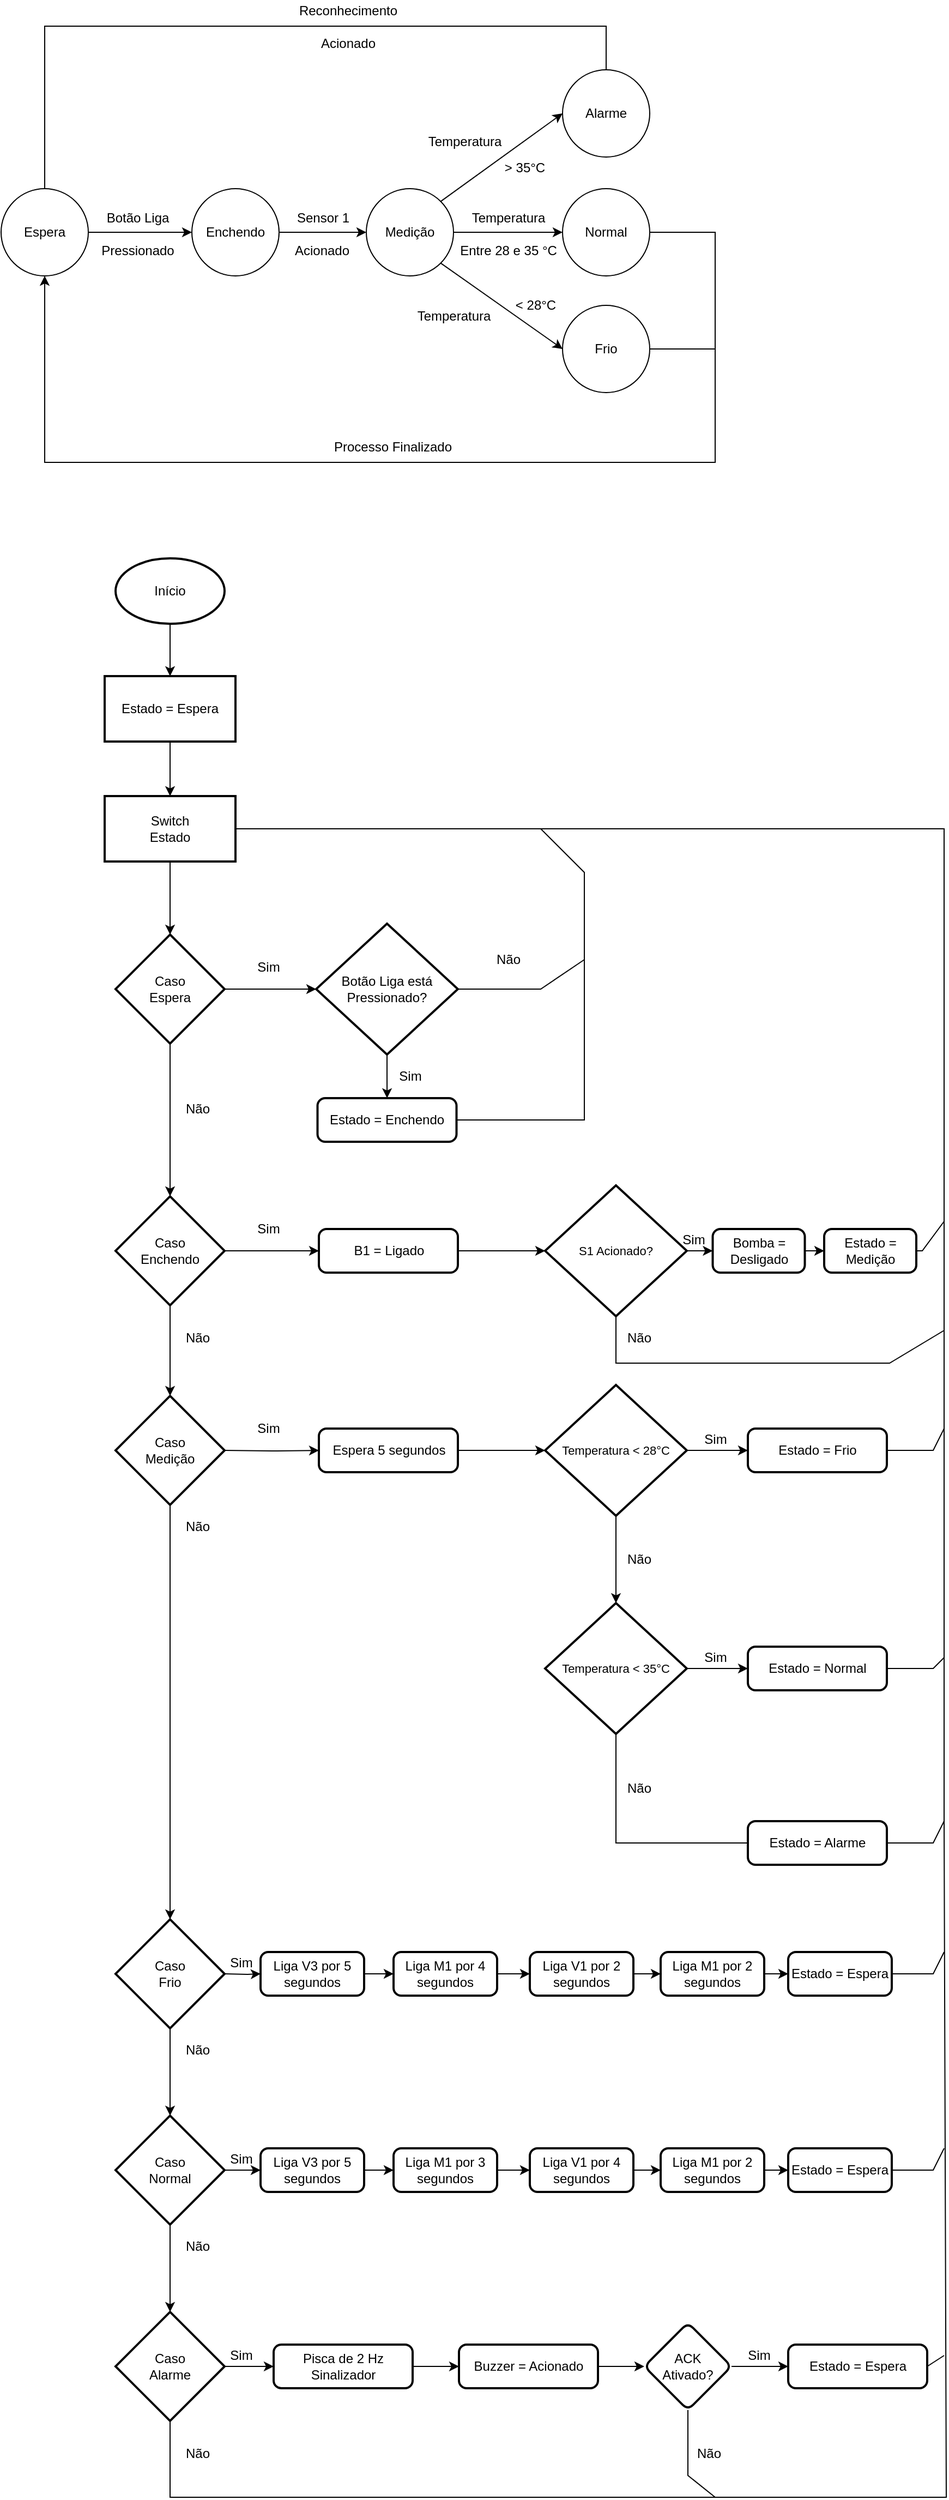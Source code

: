 <mxfile version="18.0.6" type="device"><diagram id="a3adVX1NMiK5i9-fumnj" name="Página-1"><mxGraphModel dx="868" dy="553" grid="1" gridSize="10" guides="1" tooltips="1" connect="1" arrows="1" fold="1" page="1" pageScale="1" pageWidth="827" pageHeight="1169" math="0" shadow="0"><root><mxCell id="0"/><mxCell id="1" parent="0"/><mxCell id="AysoHHVP8rVaqPCPHhLn-72" value="" style="edgeStyle=orthogonalEdgeStyle;rounded=0;orthogonalLoop=1;jettySize=auto;html=1;fontSize=12;startArrow=none;startFill=0;endArrow=classic;endFill=1;" parent="1" source="AysoHHVP8rVaqPCPHhLn-1" target="AysoHHVP8rVaqPCPHhLn-2" edge="1"><mxGeometry relative="1" as="geometry"/></mxCell><mxCell id="AysoHHVP8rVaqPCPHhLn-1" value="Espera" style="ellipse;whiteSpace=wrap;html=1;aspect=fixed;" parent="1" vertex="1"><mxGeometry x="105" y="173" width="80" height="80" as="geometry"/></mxCell><mxCell id="AysoHHVP8rVaqPCPHhLn-73" value="" style="edgeStyle=orthogonalEdgeStyle;rounded=0;orthogonalLoop=1;jettySize=auto;html=1;fontSize=12;startArrow=none;startFill=0;endArrow=classic;endFill=1;" parent="1" source="AysoHHVP8rVaqPCPHhLn-2" target="AysoHHVP8rVaqPCPHhLn-67" edge="1"><mxGeometry relative="1" as="geometry"/></mxCell><mxCell id="AysoHHVP8rVaqPCPHhLn-2" value="Enchendo" style="ellipse;whiteSpace=wrap;html=1;aspect=fixed;" parent="1" vertex="1"><mxGeometry x="280" y="173" width="80" height="80" as="geometry"/></mxCell><mxCell id="AysoHHVP8rVaqPCPHhLn-98" value="" style="edgeStyle=orthogonalEdgeStyle;rounded=0;orthogonalLoop=1;jettySize=auto;html=1;fontSize=12;startArrow=none;startFill=0;endArrow=classic;endFill=1;" parent="1" source="AysoHHVP8rVaqPCPHhLn-11" target="AysoHHVP8rVaqPCPHhLn-97" edge="1"><mxGeometry relative="1" as="geometry"/></mxCell><mxCell id="AysoHHVP8rVaqPCPHhLn-11" value="Início" style="strokeWidth=2;html=1;shape=mxgraph.flowchart.start_1;whiteSpace=wrap;" parent="1" vertex="1"><mxGeometry x="210" y="512" width="100" height="60" as="geometry"/></mxCell><mxCell id="AysoHHVP8rVaqPCPHhLn-26" value="" style="edgeStyle=orthogonalEdgeStyle;rounded=0;orthogonalLoop=1;jettySize=auto;html=1;startArrow=none;startFill=0;endArrow=classic;endFill=1;" parent="1" source="AysoHHVP8rVaqPCPHhLn-23" target="AysoHHVP8rVaqPCPHhLn-25" edge="1"><mxGeometry relative="1" as="geometry"/></mxCell><mxCell id="AysoHHVP8rVaqPCPHhLn-30" value="" style="edgeStyle=orthogonalEdgeStyle;rounded=0;orthogonalLoop=1;jettySize=auto;html=1;startArrow=none;startFill=0;endArrow=classic;endFill=1;" parent="1" source="AysoHHVP8rVaqPCPHhLn-23" target="AysoHHVP8rVaqPCPHhLn-29" edge="1"><mxGeometry relative="1" as="geometry"/></mxCell><mxCell id="AysoHHVP8rVaqPCPHhLn-23" value="Caso&lt;br&gt;Espera" style="strokeWidth=2;html=1;shape=mxgraph.flowchart.decision;whiteSpace=wrap;" parent="1" vertex="1"><mxGeometry x="210" y="857" width="100" height="100" as="geometry"/></mxCell><mxCell id="AysoHHVP8rVaqPCPHhLn-61" value="" style="edgeStyle=orthogonalEdgeStyle;rounded=0;orthogonalLoop=1;jettySize=auto;html=1;fontSize=12;startArrow=none;startFill=0;endArrow=classic;endFill=1;entryX=0;entryY=0.5;entryDx=0;entryDy=0;" parent="1" source="AysoHHVP8rVaqPCPHhLn-25" target="AysoHHVP8rVaqPCPHhLn-107" edge="1"><mxGeometry relative="1" as="geometry"><mxPoint x="394" y="1147" as="targetPoint"/></mxGeometry></mxCell><mxCell id="AysoHHVP8rVaqPCPHhLn-110" value="" style="edgeStyle=orthogonalEdgeStyle;rounded=0;orthogonalLoop=1;jettySize=auto;html=1;fontSize=12;startArrow=none;startFill=0;endArrow=classic;endFill=1;" parent="1" source="AysoHHVP8rVaqPCPHhLn-25" target="AysoHHVP8rVaqPCPHhLn-109" edge="1"><mxGeometry relative="1" as="geometry"/></mxCell><mxCell id="AysoHHVP8rVaqPCPHhLn-25" value="Caso&lt;br&gt;Enchendo" style="strokeWidth=2;html=1;shape=mxgraph.flowchart.decision;whiteSpace=wrap;direction=south;" parent="1" vertex="1"><mxGeometry x="210" y="1097" width="100" height="100" as="geometry"/></mxCell><mxCell id="AysoHHVP8rVaqPCPHhLn-39" value="" style="edgeStyle=orthogonalEdgeStyle;rounded=0;orthogonalLoop=1;jettySize=auto;html=1;fontSize=12;startArrow=none;startFill=0;endArrow=classic;endFill=1;" parent="1" source="AysoHHVP8rVaqPCPHhLn-29" target="AysoHHVP8rVaqPCPHhLn-36" edge="1"><mxGeometry relative="1" as="geometry"/></mxCell><mxCell id="AysoHHVP8rVaqPCPHhLn-29" value="&lt;font style=&quot;font-size: 12px;&quot;&gt;Botão Liga está Pressionado?&lt;/font&gt;" style="strokeWidth=2;html=1;shape=mxgraph.flowchart.decision;whiteSpace=wrap;fontSize=12;" parent="1" vertex="1"><mxGeometry x="394" y="847" width="130" height="120" as="geometry"/></mxCell><mxCell id="AysoHHVP8rVaqPCPHhLn-36" value="Estado = Enchendo" style="rounded=1;whiteSpace=wrap;html=1;absoluteArcSize=1;arcSize=14;strokeWidth=2;" parent="1" vertex="1"><mxGeometry x="395.25" y="1007" width="127.5" height="40" as="geometry"/></mxCell><mxCell id="AysoHHVP8rVaqPCPHhLn-37" value="Sim" style="text;html=1;resizable=0;autosize=1;align=center;verticalAlign=middle;points=[];fillColor=none;strokeColor=none;rounded=0;fontSize=12;" parent="1" vertex="1"><mxGeometry x="330" y="877" width="40" height="20" as="geometry"/></mxCell><mxCell id="AysoHHVP8rVaqPCPHhLn-38" value="Sim" style="text;html=1;resizable=0;autosize=1;align=center;verticalAlign=middle;points=[];fillColor=none;strokeColor=none;rounded=0;fontSize=12;" parent="1" vertex="1"><mxGeometry x="460" y="977" width="40" height="20" as="geometry"/></mxCell><mxCell id="AysoHHVP8rVaqPCPHhLn-47" value="" style="edgeStyle=orthogonalEdgeStyle;rounded=0;orthogonalLoop=1;jettySize=auto;html=1;fontSize=12;startArrow=none;startFill=0;endArrow=classic;endFill=1;exitX=1;exitY=0.5;exitDx=0;exitDy=0;" parent="1" source="AysoHHVP8rVaqPCPHhLn-107" target="AysoHHVP8rVaqPCPHhLn-51" edge="1"><mxGeometry relative="1" as="geometry"><mxPoint x="524" y="1147" as="sourcePoint"/></mxGeometry></mxCell><mxCell id="oq1sScG_WZNNYQKEqycK-3" value="" style="edgeStyle=orthogonalEdgeStyle;rounded=0;orthogonalLoop=1;jettySize=auto;html=1;" edge="1" parent="1" source="AysoHHVP8rVaqPCPHhLn-51" target="oq1sScG_WZNNYQKEqycK-1"><mxGeometry relative="1" as="geometry"/></mxCell><mxCell id="AysoHHVP8rVaqPCPHhLn-51" value="&lt;span style=&quot;font-size: 11px;&quot;&gt;S1 Acionado?&lt;/span&gt;" style="strokeWidth=2;html=1;shape=mxgraph.flowchart.decision;whiteSpace=wrap;fontSize=12;" parent="1" vertex="1"><mxGeometry x="604" y="1087" width="130" height="120" as="geometry"/></mxCell><mxCell id="AysoHHVP8rVaqPCPHhLn-52" value="Estado = Medição" style="rounded=1;whiteSpace=wrap;html=1;absoluteArcSize=1;arcSize=14;strokeWidth=2;" parent="1" vertex="1"><mxGeometry x="860" y="1127" width="84.5" height="40" as="geometry"/></mxCell><mxCell id="AysoHHVP8rVaqPCPHhLn-54" value="Sim" style="text;html=1;resizable=0;autosize=1;align=center;verticalAlign=middle;points=[];fillColor=none;strokeColor=none;rounded=0;fontSize=12;" parent="1" vertex="1"><mxGeometry x="330" y="1117" width="40" height="20" as="geometry"/></mxCell><mxCell id="AysoHHVP8rVaqPCPHhLn-56" value="Sim" style="text;html=1;resizable=0;autosize=1;align=center;verticalAlign=middle;points=[];fillColor=none;strokeColor=none;rounded=0;fontSize=12;" parent="1" vertex="1"><mxGeometry x="720" y="1127" width="40" height="20" as="geometry"/></mxCell><mxCell id="AysoHHVP8rVaqPCPHhLn-58" value="Não" style="text;html=1;resizable=0;autosize=1;align=center;verticalAlign=middle;points=[];fillColor=none;strokeColor=none;rounded=0;fontSize=12;" parent="1" vertex="1"><mxGeometry x="670" y="1217" width="40" height="20" as="geometry"/></mxCell><mxCell id="AysoHHVP8rVaqPCPHhLn-59" value="" style="endArrow=none;html=1;rounded=0;fontSize=12;exitX=1;exitY=0.5;exitDx=0;exitDy=0;entryX=1;entryY=0.5;entryDx=0;entryDy=0;" parent="1" source="AysoHHVP8rVaqPCPHhLn-52" target="AysoHHVP8rVaqPCPHhLn-100" edge="1"><mxGeometry width="50" height="50" relative="1" as="geometry"><mxPoint x="610" y="1097" as="sourcePoint"/><mxPoint x="600" y="760" as="targetPoint"/><Array as="points"><mxPoint x="950" y="1147"/><mxPoint x="970" y="1120"/><mxPoint x="970" y="760"/></Array></mxGeometry></mxCell><mxCell id="AysoHHVP8rVaqPCPHhLn-63" value="" style="endArrow=none;html=1;rounded=0;fontSize=11;exitX=0.5;exitY=1;exitDx=0;exitDy=0;exitPerimeter=0;" parent="1" source="AysoHHVP8rVaqPCPHhLn-51" edge="1"><mxGeometry width="50" height="50" relative="1" as="geometry"><mxPoint x="670" y="1250" as="sourcePoint"/><mxPoint x="970" y="1120" as="targetPoint"/><Array as="points"><mxPoint x="669" y="1250"/><mxPoint x="920" y="1250"/><mxPoint x="970" y="1220"/></Array></mxGeometry></mxCell><mxCell id="AysoHHVP8rVaqPCPHhLn-65" value="Não" style="text;html=1;resizable=0;autosize=1;align=center;verticalAlign=middle;points=[];fillColor=none;strokeColor=none;rounded=0;fontSize=12;" parent="1" vertex="1"><mxGeometry x="265" y="1007" width="40" height="20" as="geometry"/></mxCell><mxCell id="AysoHHVP8rVaqPCPHhLn-66" value="Não" style="text;html=1;resizable=0;autosize=1;align=center;verticalAlign=middle;points=[];fillColor=none;strokeColor=none;rounded=0;fontSize=12;" parent="1" vertex="1"><mxGeometry x="265" y="1217" width="40" height="20" as="geometry"/></mxCell><mxCell id="AysoHHVP8rVaqPCPHhLn-89" value="" style="edgeStyle=orthogonalEdgeStyle;rounded=0;orthogonalLoop=1;jettySize=auto;html=1;fontSize=12;startArrow=none;startFill=0;endArrow=classic;endFill=1;exitX=1;exitY=0.5;exitDx=0;exitDy=0;entryX=0;entryY=0.5;entryDx=0;entryDy=0;" parent="1" source="AysoHHVP8rVaqPCPHhLn-67" target="AysoHHVP8rVaqPCPHhLn-68" edge="1"><mxGeometry relative="1" as="geometry"/></mxCell><mxCell id="AysoHHVP8rVaqPCPHhLn-67" value="Medição" style="ellipse;whiteSpace=wrap;html=1;aspect=fixed;" parent="1" vertex="1"><mxGeometry x="440" y="173" width="80" height="80" as="geometry"/></mxCell><mxCell id="AysoHHVP8rVaqPCPHhLn-68" value="Normal" style="ellipse;whiteSpace=wrap;html=1;aspect=fixed;" parent="1" vertex="1"><mxGeometry x="620" y="173" width="80" height="80" as="geometry"/></mxCell><mxCell id="AysoHHVP8rVaqPCPHhLn-69" value="Frio" style="ellipse;whiteSpace=wrap;html=1;aspect=fixed;" parent="1" vertex="1"><mxGeometry x="620" y="280" width="80" height="80" as="geometry"/></mxCell><mxCell id="AysoHHVP8rVaqPCPHhLn-70" value="Alarme" style="ellipse;whiteSpace=wrap;html=1;aspect=fixed;" parent="1" vertex="1"><mxGeometry x="620" y="64" width="80" height="80" as="geometry"/></mxCell><mxCell id="AysoHHVP8rVaqPCPHhLn-74" value="" style="endArrow=classic;html=1;rounded=0;fontSize=12;entryX=0;entryY=0.5;entryDx=0;entryDy=0;exitX=1;exitY=0;exitDx=0;exitDy=0;" parent="1" source="AysoHHVP8rVaqPCPHhLn-67" target="AysoHHVP8rVaqPCPHhLn-70" edge="1"><mxGeometry width="50" height="50" relative="1" as="geometry"><mxPoint x="360" y="284" as="sourcePoint"/><mxPoint x="410" y="234" as="targetPoint"/></mxGeometry></mxCell><mxCell id="AysoHHVP8rVaqPCPHhLn-76" value="" style="endArrow=classic;html=1;rounded=0;fontSize=12;entryX=0;entryY=0.5;entryDx=0;entryDy=0;exitX=1;exitY=1;exitDx=0;exitDy=0;" parent="1" source="AysoHHVP8rVaqPCPHhLn-67" target="AysoHHVP8rVaqPCPHhLn-69" edge="1"><mxGeometry width="50" height="50" relative="1" as="geometry"><mxPoint x="518.284" y="194.716" as="sourcePoint"/><mxPoint x="600" y="114" as="targetPoint"/></mxGeometry></mxCell><mxCell id="AysoHHVP8rVaqPCPHhLn-77" value="" style="endArrow=classic;html=1;rounded=0;fontSize=12;entryX=0.5;entryY=1;entryDx=0;entryDy=0;exitX=1;exitY=0.5;exitDx=0;exitDy=0;" parent="1" source="AysoHHVP8rVaqPCPHhLn-68" target="AysoHHVP8rVaqPCPHhLn-1" edge="1"><mxGeometry width="50" height="50" relative="1" as="geometry"><mxPoint x="360" y="284" as="sourcePoint"/><mxPoint x="410" y="234" as="targetPoint"/><Array as="points"><mxPoint x="760" y="213"/><mxPoint x="760" y="424"/><mxPoint x="145" y="424"/></Array></mxGeometry></mxCell><mxCell id="AysoHHVP8rVaqPCPHhLn-78" value="" style="endArrow=none;html=1;rounded=0;fontSize=12;exitX=1;exitY=0.5;exitDx=0;exitDy=0;" parent="1" edge="1"><mxGeometry width="50" height="50" relative="1" as="geometry"><mxPoint x="700" y="320" as="sourcePoint"/><mxPoint x="760" y="320" as="targetPoint"/></mxGeometry></mxCell><mxCell id="AysoHHVP8rVaqPCPHhLn-79" value="" style="endArrow=none;html=1;rounded=0;fontSize=12;entryX=0.5;entryY=0;entryDx=0;entryDy=0;exitX=0.5;exitY=0;exitDx=0;exitDy=0;" parent="1" source="AysoHHVP8rVaqPCPHhLn-1" target="AysoHHVP8rVaqPCPHhLn-70" edge="1"><mxGeometry width="50" height="50" relative="1" as="geometry"><mxPoint x="360" y="284" as="sourcePoint"/><mxPoint x="410" y="234" as="targetPoint"/><Array as="points"><mxPoint x="145" y="24"/><mxPoint x="660" y="24"/></Array></mxGeometry></mxCell><mxCell id="AysoHHVP8rVaqPCPHhLn-80" value="Botão Liga" style="text;html=1;resizable=0;autosize=1;align=center;verticalAlign=middle;points=[];fillColor=none;strokeColor=none;rounded=0;fontSize=12;" parent="1" vertex="1"><mxGeometry x="195" y="190" width="70" height="20" as="geometry"/></mxCell><mxCell id="AysoHHVP8rVaqPCPHhLn-81" value="Pressionado" style="text;html=1;resizable=0;autosize=1;align=center;verticalAlign=middle;points=[];fillColor=none;strokeColor=none;rounded=0;fontSize=12;" parent="1" vertex="1"><mxGeometry x="190" y="220" width="80" height="20" as="geometry"/></mxCell><mxCell id="AysoHHVP8rVaqPCPHhLn-82" value="Sensor 1" style="text;html=1;resizable=0;autosize=1;align=center;verticalAlign=middle;points=[];fillColor=none;strokeColor=none;rounded=0;fontSize=12;" parent="1" vertex="1"><mxGeometry x="370" y="190" width="60" height="20" as="geometry"/></mxCell><mxCell id="AysoHHVP8rVaqPCPHhLn-83" value="Acionado" style="text;html=1;resizable=0;autosize=1;align=center;verticalAlign=middle;points=[];fillColor=none;strokeColor=none;rounded=0;fontSize=12;" parent="1" vertex="1"><mxGeometry x="364" y="220" width="70" height="20" as="geometry"/></mxCell><mxCell id="AysoHHVP8rVaqPCPHhLn-84" value="Temperatura" style="text;html=1;resizable=0;autosize=1;align=center;verticalAlign=middle;points=[];fillColor=none;strokeColor=none;rounded=0;fontSize=12;" parent="1" vertex="1"><mxGeometry x="490" y="120" width="80" height="20" as="geometry"/></mxCell><mxCell id="AysoHHVP8rVaqPCPHhLn-85" value="&amp;gt; 35°C" style="text;html=1;resizable=0;autosize=1;align=center;verticalAlign=middle;points=[];fillColor=none;strokeColor=none;rounded=0;fontSize=12;" parent="1" vertex="1"><mxGeometry x="560" y="144" width="50" height="20" as="geometry"/></mxCell><mxCell id="AysoHHVP8rVaqPCPHhLn-86" value="Temperatura" style="text;html=1;resizable=0;autosize=1;align=center;verticalAlign=middle;points=[];fillColor=none;strokeColor=none;rounded=0;fontSize=12;" parent="1" vertex="1"><mxGeometry x="530" y="190" width="80" height="20" as="geometry"/></mxCell><mxCell id="AysoHHVP8rVaqPCPHhLn-87" value="Entre 28 e 35 °C" style="text;html=1;resizable=0;autosize=1;align=center;verticalAlign=middle;points=[];fillColor=none;strokeColor=none;rounded=0;fontSize=12;" parent="1" vertex="1"><mxGeometry x="520" y="220" width="100" height="20" as="geometry"/></mxCell><mxCell id="AysoHHVP8rVaqPCPHhLn-90" value="Temperatura" style="text;html=1;resizable=0;autosize=1;align=center;verticalAlign=middle;points=[];fillColor=none;strokeColor=none;rounded=0;fontSize=12;" parent="1" vertex="1"><mxGeometry x="480" y="280" width="80" height="20" as="geometry"/></mxCell><mxCell id="AysoHHVP8rVaqPCPHhLn-91" value="&amp;lt; 28°C" style="text;html=1;resizable=0;autosize=1;align=center;verticalAlign=middle;points=[];fillColor=none;strokeColor=none;rounded=0;fontSize=12;" parent="1" vertex="1"><mxGeometry x="570" y="270" width="50" height="20" as="geometry"/></mxCell><mxCell id="AysoHHVP8rVaqPCPHhLn-92" value="Reconhecimento" style="text;html=1;resizable=0;autosize=1;align=center;verticalAlign=middle;points=[];fillColor=none;strokeColor=none;rounded=0;fontSize=12;" parent="1" vertex="1"><mxGeometry x="367.5" width="110" height="20" as="geometry"/></mxCell><mxCell id="AysoHHVP8rVaqPCPHhLn-93" value="Acionado" style="text;html=1;resizable=0;autosize=1;align=center;verticalAlign=middle;points=[];fillColor=none;strokeColor=none;rounded=0;fontSize=12;" parent="1" vertex="1"><mxGeometry x="387.5" y="30" width="70" height="20" as="geometry"/></mxCell><mxCell id="AysoHHVP8rVaqPCPHhLn-94" value="Processo Finalizado" style="text;html=1;resizable=0;autosize=1;align=center;verticalAlign=middle;points=[];fillColor=none;strokeColor=none;rounded=0;fontSize=12;" parent="1" vertex="1"><mxGeometry x="404" y="400" width="120" height="20" as="geometry"/></mxCell><mxCell id="AysoHHVP8rVaqPCPHhLn-101" value="" style="edgeStyle=orthogonalEdgeStyle;rounded=0;orthogonalLoop=1;jettySize=auto;html=1;fontSize=12;startArrow=none;startFill=0;endArrow=classic;endFill=1;" parent="1" source="AysoHHVP8rVaqPCPHhLn-97" target="AysoHHVP8rVaqPCPHhLn-100" edge="1"><mxGeometry relative="1" as="geometry"/></mxCell><mxCell id="AysoHHVP8rVaqPCPHhLn-97" value="Estado = Espera" style="whiteSpace=wrap;html=1;strokeWidth=2;" parent="1" vertex="1"><mxGeometry x="200" y="620" width="120" height="60" as="geometry"/></mxCell><mxCell id="AysoHHVP8rVaqPCPHhLn-106" value="" style="edgeStyle=orthogonalEdgeStyle;rounded=0;orthogonalLoop=1;jettySize=auto;html=1;fontSize=12;startArrow=none;startFill=0;endArrow=classic;endFill=1;" parent="1" source="AysoHHVP8rVaqPCPHhLn-100" target="AysoHHVP8rVaqPCPHhLn-23" edge="1"><mxGeometry relative="1" as="geometry"/></mxCell><mxCell id="AysoHHVP8rVaqPCPHhLn-100" value="Switch&lt;br&gt;Estado" style="whiteSpace=wrap;html=1;strokeWidth=2;" parent="1" vertex="1"><mxGeometry x="200" y="730" width="120" height="60" as="geometry"/></mxCell><mxCell id="AysoHHVP8rVaqPCPHhLn-104" value="" style="endArrow=none;html=1;rounded=0;fontSize=12;exitX=1;exitY=0.5;exitDx=0;exitDy=0;" parent="1" source="AysoHHVP8rVaqPCPHhLn-36" edge="1"><mxGeometry width="50" height="50" relative="1" as="geometry"><mxPoint x="570" y="1000" as="sourcePoint"/><mxPoint x="600" y="760" as="targetPoint"/><Array as="points"><mxPoint x="640" y="1027"/><mxPoint x="640" y="800"/></Array></mxGeometry></mxCell><mxCell id="AysoHHVP8rVaqPCPHhLn-105" value="Não" style="text;html=1;resizable=0;autosize=1;align=center;verticalAlign=middle;points=[];fillColor=none;strokeColor=none;rounded=0;fontSize=12;" parent="1" vertex="1"><mxGeometry x="550" y="870" width="40" height="20" as="geometry"/></mxCell><mxCell id="AysoHHVP8rVaqPCPHhLn-107" value="B1 = Ligado" style="rounded=1;whiteSpace=wrap;html=1;absoluteArcSize=1;arcSize=14;strokeWidth=2;" parent="1" vertex="1"><mxGeometry x="396.5" y="1127" width="127.5" height="40" as="geometry"/></mxCell><mxCell id="AysoHHVP8rVaqPCPHhLn-133" value="" style="edgeStyle=orthogonalEdgeStyle;rounded=0;orthogonalLoop=1;jettySize=auto;html=1;fontSize=12;startArrow=none;startFill=0;endArrow=classic;endFill=1;" parent="1" source="AysoHHVP8rVaqPCPHhLn-109" target="AysoHHVP8rVaqPCPHhLn-132" edge="1"><mxGeometry relative="1" as="geometry"/></mxCell><mxCell id="AysoHHVP8rVaqPCPHhLn-109" value="Caso&lt;br&gt;Medição" style="strokeWidth=2;html=1;shape=mxgraph.flowchart.decision;whiteSpace=wrap;direction=south;" parent="1" vertex="1"><mxGeometry x="210" y="1280" width="100" height="100" as="geometry"/></mxCell><mxCell id="AysoHHVP8rVaqPCPHhLn-111" value="" style="edgeStyle=orthogonalEdgeStyle;rounded=0;orthogonalLoop=1;jettySize=auto;html=1;fontSize=12;startArrow=none;startFill=0;endArrow=classic;endFill=1;entryX=0;entryY=0.5;entryDx=0;entryDy=0;" parent="1" target="AysoHHVP8rVaqPCPHhLn-115" edge="1"><mxGeometry relative="1" as="geometry"><mxPoint x="310" y="1330" as="sourcePoint"/><mxPoint x="394" y="1330" as="targetPoint"/></mxGeometry></mxCell><mxCell id="AysoHHVP8rVaqPCPHhLn-112" value="" style="edgeStyle=orthogonalEdgeStyle;rounded=0;orthogonalLoop=1;jettySize=auto;html=1;fontSize=12;startArrow=none;startFill=0;endArrow=classic;endFill=1;exitX=1;exitY=0.5;exitDx=0;exitDy=0;" parent="1" source="AysoHHVP8rVaqPCPHhLn-115" target="AysoHHVP8rVaqPCPHhLn-113" edge="1"><mxGeometry relative="1" as="geometry"><mxPoint x="524" y="1330" as="sourcePoint"/></mxGeometry></mxCell><mxCell id="AysoHHVP8rVaqPCPHhLn-118" value="" style="edgeStyle=orthogonalEdgeStyle;rounded=0;orthogonalLoop=1;jettySize=auto;html=1;fontSize=12;startArrow=none;startFill=0;endArrow=classic;endFill=1;" parent="1" source="AysoHHVP8rVaqPCPHhLn-113" target="AysoHHVP8rVaqPCPHhLn-117" edge="1"><mxGeometry relative="1" as="geometry"/></mxCell><mxCell id="AysoHHVP8rVaqPCPHhLn-121" value="" style="edgeStyle=orthogonalEdgeStyle;rounded=0;orthogonalLoop=1;jettySize=auto;html=1;fontSize=12;startArrow=none;startFill=0;endArrow=classic;endFill=1;" parent="1" source="AysoHHVP8rVaqPCPHhLn-113" target="AysoHHVP8rVaqPCPHhLn-120" edge="1"><mxGeometry relative="1" as="geometry"/></mxCell><mxCell id="AysoHHVP8rVaqPCPHhLn-113" value="&lt;span style=&quot;font-size: 11px;&quot;&gt;Temperatura &amp;lt; 28°C&lt;/span&gt;" style="strokeWidth=2;html=1;shape=mxgraph.flowchart.decision;whiteSpace=wrap;fontSize=12;" parent="1" vertex="1"><mxGeometry x="604" y="1270" width="130" height="120" as="geometry"/></mxCell><mxCell id="AysoHHVP8rVaqPCPHhLn-114" value="Sim" style="text;html=1;resizable=0;autosize=1;align=center;verticalAlign=middle;points=[];fillColor=none;strokeColor=none;rounded=0;fontSize=12;" parent="1" vertex="1"><mxGeometry x="330" y="1300" width="40" height="20" as="geometry"/></mxCell><mxCell id="AysoHHVP8rVaqPCPHhLn-115" value="Espera 5 segundos" style="rounded=1;whiteSpace=wrap;html=1;absoluteArcSize=1;arcSize=14;strokeWidth=2;" parent="1" vertex="1"><mxGeometry x="396.5" y="1310" width="127.5" height="40" as="geometry"/></mxCell><mxCell id="AysoHHVP8rVaqPCPHhLn-117" value="Estado = Frio" style="rounded=1;whiteSpace=wrap;html=1;absoluteArcSize=1;arcSize=14;strokeWidth=2;" parent="1" vertex="1"><mxGeometry x="790" y="1310" width="127.5" height="40" as="geometry"/></mxCell><mxCell id="AysoHHVP8rVaqPCPHhLn-119" value="" style="endArrow=none;html=1;rounded=0;fontSize=12;exitX=1;exitY=0.5;exitDx=0;exitDy=0;" parent="1" source="AysoHHVP8rVaqPCPHhLn-117" edge="1"><mxGeometry width="50" height="50" relative="1" as="geometry"><mxPoint x="880" y="1410" as="sourcePoint"/><mxPoint x="970" y="1220" as="targetPoint"/><Array as="points"><mxPoint x="960" y="1330"/><mxPoint x="970" y="1310"/></Array></mxGeometry></mxCell><mxCell id="AysoHHVP8rVaqPCPHhLn-124" value="" style="edgeStyle=orthogonalEdgeStyle;rounded=0;orthogonalLoop=1;jettySize=auto;html=1;fontSize=12;startArrow=none;startFill=0;endArrow=classic;endFill=1;" parent="1" source="AysoHHVP8rVaqPCPHhLn-120" target="AysoHHVP8rVaqPCPHhLn-122" edge="1"><mxGeometry relative="1" as="geometry"/></mxCell><mxCell id="AysoHHVP8rVaqPCPHhLn-120" value="&lt;span style=&quot;font-size: 11px;&quot;&gt;Temperatura &amp;lt; 35°C&lt;/span&gt;" style="strokeWidth=2;html=1;shape=mxgraph.flowchart.decision;whiteSpace=wrap;fontSize=12;" parent="1" vertex="1"><mxGeometry x="604" y="1470" width="130" height="120" as="geometry"/></mxCell><mxCell id="AysoHHVP8rVaqPCPHhLn-122" value="Estado = Normal" style="rounded=1;whiteSpace=wrap;html=1;absoluteArcSize=1;arcSize=14;strokeWidth=2;" parent="1" vertex="1"><mxGeometry x="790" y="1510" width="127.5" height="40" as="geometry"/></mxCell><mxCell id="AysoHHVP8rVaqPCPHhLn-123" value="" style="endArrow=none;html=1;rounded=0;fontSize=12;exitX=1;exitY=0.5;exitDx=0;exitDy=0;" parent="1" source="AysoHHVP8rVaqPCPHhLn-122" edge="1"><mxGeometry width="50" height="50" relative="1" as="geometry"><mxPoint x="900" y="1440" as="sourcePoint"/><mxPoint x="970" y="1310" as="targetPoint"/><Array as="points"><mxPoint x="960" y="1530"/><mxPoint x="970" y="1520"/></Array></mxGeometry></mxCell><mxCell id="AysoHHVP8rVaqPCPHhLn-125" value="Sim" style="text;html=1;resizable=0;autosize=1;align=center;verticalAlign=middle;points=[];fillColor=none;strokeColor=none;rounded=0;fontSize=12;" parent="1" vertex="1"><mxGeometry x="740" y="1310" width="40" height="20" as="geometry"/></mxCell><mxCell id="AysoHHVP8rVaqPCPHhLn-126" value="Não" style="text;html=1;resizable=0;autosize=1;align=center;verticalAlign=middle;points=[];fillColor=none;strokeColor=none;rounded=0;fontSize=12;" parent="1" vertex="1"><mxGeometry x="670" y="1420" width="40" height="20" as="geometry"/></mxCell><mxCell id="AysoHHVP8rVaqPCPHhLn-127" value="Sim" style="text;html=1;resizable=0;autosize=1;align=center;verticalAlign=middle;points=[];fillColor=none;strokeColor=none;rounded=0;fontSize=12;" parent="1" vertex="1"><mxGeometry x="740" y="1510" width="40" height="20" as="geometry"/></mxCell><mxCell id="AysoHHVP8rVaqPCPHhLn-128" value="Estado = Alarme" style="rounded=1;whiteSpace=wrap;html=1;absoluteArcSize=1;arcSize=14;strokeWidth=2;" parent="1" vertex="1"><mxGeometry x="790" y="1670" width="127.5" height="40" as="geometry"/></mxCell><mxCell id="AysoHHVP8rVaqPCPHhLn-129" value="" style="endArrow=none;html=1;rounded=0;fontSize=12;exitX=1;exitY=0.5;exitDx=0;exitDy=0;" parent="1" source="AysoHHVP8rVaqPCPHhLn-128" edge="1"><mxGeometry width="50" height="50" relative="1" as="geometry"><mxPoint x="890" y="1640" as="sourcePoint"/><mxPoint x="970" y="1520" as="targetPoint"/><Array as="points"><mxPoint x="960" y="1690"/><mxPoint x="970" y="1670"/></Array></mxGeometry></mxCell><mxCell id="AysoHHVP8rVaqPCPHhLn-130" value="" style="endArrow=none;html=1;rounded=0;fontSize=12;entryX=0;entryY=0.5;entryDx=0;entryDy=0;exitX=0.5;exitY=1;exitDx=0;exitDy=0;exitPerimeter=0;" parent="1" source="AysoHHVP8rVaqPCPHhLn-120" target="AysoHHVP8rVaqPCPHhLn-128" edge="1"><mxGeometry width="50" height="50" relative="1" as="geometry"><mxPoint x="660" y="1700" as="sourcePoint"/><mxPoint x="710" y="1650" as="targetPoint"/><Array as="points"><mxPoint x="669" y="1690"/></Array></mxGeometry></mxCell><mxCell id="AysoHHVP8rVaqPCPHhLn-131" value="Não" style="text;html=1;resizable=0;autosize=1;align=center;verticalAlign=middle;points=[];fillColor=none;strokeColor=none;rounded=0;fontSize=12;" parent="1" vertex="1"><mxGeometry x="670" y="1630" width="40" height="20" as="geometry"/></mxCell><mxCell id="AysoHHVP8rVaqPCPHhLn-135" value="" style="edgeStyle=orthogonalEdgeStyle;rounded=0;orthogonalLoop=1;jettySize=auto;html=1;fontSize=12;startArrow=none;startFill=0;endArrow=classic;endFill=1;" parent="1" source="AysoHHVP8rVaqPCPHhLn-132" target="AysoHHVP8rVaqPCPHhLn-134" edge="1"><mxGeometry relative="1" as="geometry"/></mxCell><mxCell id="AysoHHVP8rVaqPCPHhLn-132" value="Caso&lt;br&gt;Frio" style="strokeWidth=2;html=1;shape=mxgraph.flowchart.decision;whiteSpace=wrap;direction=south;" parent="1" vertex="1"><mxGeometry x="210" y="1760" width="100" height="100" as="geometry"/></mxCell><mxCell id="AysoHHVP8rVaqPCPHhLn-137" value="" style="edgeStyle=orthogonalEdgeStyle;rounded=0;orthogonalLoop=1;jettySize=auto;html=1;fontSize=12;startArrow=none;startFill=0;endArrow=classic;endFill=1;" parent="1" source="AysoHHVP8rVaqPCPHhLn-134" target="AysoHHVP8rVaqPCPHhLn-136" edge="1"><mxGeometry relative="1" as="geometry"/></mxCell><mxCell id="AysoHHVP8rVaqPCPHhLn-175" value="" style="edgeStyle=orthogonalEdgeStyle;rounded=0;orthogonalLoop=1;jettySize=auto;html=1;fontSize=12;startArrow=none;startFill=0;endArrow=classic;endFill=1;" parent="1" source="AysoHHVP8rVaqPCPHhLn-134" target="AysoHHVP8rVaqPCPHhLn-156" edge="1"><mxGeometry relative="1" as="geometry"/></mxCell><mxCell id="AysoHHVP8rVaqPCPHhLn-134" value="Caso&lt;br&gt;Normal" style="strokeWidth=2;html=1;shape=mxgraph.flowchart.decision;whiteSpace=wrap;direction=south;" parent="1" vertex="1"><mxGeometry x="210" y="1940" width="100" height="100" as="geometry"/></mxCell><mxCell id="AysoHHVP8rVaqPCPHhLn-144" value="" style="edgeStyle=orthogonalEdgeStyle;rounded=0;orthogonalLoop=1;jettySize=auto;html=1;fontSize=12;startArrow=none;startFill=0;endArrow=classic;endFill=1;entryX=0;entryY=0.5;entryDx=0;entryDy=0;" parent="1" source="AysoHHVP8rVaqPCPHhLn-136" target="AysoHHVP8rVaqPCPHhLn-145" edge="1"><mxGeometry relative="1" as="geometry"><mxPoint x="380" y="2170" as="targetPoint"/></mxGeometry></mxCell><mxCell id="AysoHHVP8rVaqPCPHhLn-136" value="Caso&lt;br&gt;Alarme" style="strokeWidth=2;html=1;shape=mxgraph.flowchart.decision;whiteSpace=wrap;direction=south;" parent="1" vertex="1"><mxGeometry x="210" y="2120" width="100" height="100" as="geometry"/></mxCell><mxCell id="AysoHHVP8rVaqPCPHhLn-138" value="Não" style="text;html=1;resizable=0;autosize=1;align=center;verticalAlign=middle;points=[];fillColor=none;strokeColor=none;rounded=0;fontSize=12;" parent="1" vertex="1"><mxGeometry x="265" y="1390" width="40" height="20" as="geometry"/></mxCell><mxCell id="AysoHHVP8rVaqPCPHhLn-139" value="Não" style="text;html=1;resizable=0;autosize=1;align=center;verticalAlign=middle;points=[];fillColor=none;strokeColor=none;rounded=0;fontSize=12;" parent="1" vertex="1"><mxGeometry x="265" y="1870" width="40" height="20" as="geometry"/></mxCell><mxCell id="AysoHHVP8rVaqPCPHhLn-140" value="Não" style="text;html=1;resizable=0;autosize=1;align=center;verticalAlign=middle;points=[];fillColor=none;strokeColor=none;rounded=0;fontSize=12;" parent="1" vertex="1"><mxGeometry x="265" y="2050" width="40" height="20" as="geometry"/></mxCell><mxCell id="AysoHHVP8rVaqPCPHhLn-141" value="Não" style="text;html=1;resizable=0;autosize=1;align=center;verticalAlign=middle;points=[];fillColor=none;strokeColor=none;rounded=0;fontSize=12;" parent="1" vertex="1"><mxGeometry x="265" y="2240" width="40" height="20" as="geometry"/></mxCell><mxCell id="AysoHHVP8rVaqPCPHhLn-142" value="" style="endArrow=none;html=1;rounded=0;fontSize=12;exitX=1;exitY=0.5;exitDx=0;exitDy=0;exitPerimeter=0;" parent="1" source="AysoHHVP8rVaqPCPHhLn-136" edge="1"><mxGeometry width="50" height="50" relative="1" as="geometry"><mxPoint x="510" y="2130" as="sourcePoint"/><mxPoint x="970" y="1670" as="targetPoint"/><Array as="points"><mxPoint x="260" y="2290"/><mxPoint x="972" y="2290"/></Array></mxGeometry></mxCell><mxCell id="AysoHHVP8rVaqPCPHhLn-147" value="" style="edgeStyle=orthogonalEdgeStyle;rounded=0;orthogonalLoop=1;jettySize=auto;html=1;fontSize=12;startArrow=none;startFill=0;endArrow=classic;endFill=1;" parent="1" source="AysoHHVP8rVaqPCPHhLn-145" target="AysoHHVP8rVaqPCPHhLn-146" edge="1"><mxGeometry relative="1" as="geometry"/></mxCell><mxCell id="AysoHHVP8rVaqPCPHhLn-145" value="Pisca de 2 Hz Sinalizador" style="rounded=1;whiteSpace=wrap;html=1;absoluteArcSize=1;arcSize=14;strokeWidth=2;" parent="1" vertex="1"><mxGeometry x="355" y="2150" width="127.5" height="40" as="geometry"/></mxCell><mxCell id="AysoHHVP8rVaqPCPHhLn-149" value="" style="edgeStyle=orthogonalEdgeStyle;rounded=0;orthogonalLoop=1;jettySize=auto;html=1;fontSize=12;startArrow=none;startFill=0;endArrow=classic;endFill=1;" parent="1" source="AysoHHVP8rVaqPCPHhLn-146" target="AysoHHVP8rVaqPCPHhLn-148" edge="1"><mxGeometry relative="1" as="geometry"/></mxCell><mxCell id="AysoHHVP8rVaqPCPHhLn-146" value="Buzzer = Acionado" style="rounded=1;whiteSpace=wrap;html=1;absoluteArcSize=1;arcSize=14;strokeWidth=2;" parent="1" vertex="1"><mxGeometry x="525" y="2150" width="127.5" height="40" as="geometry"/></mxCell><mxCell id="AysoHHVP8rVaqPCPHhLn-151" value="" style="edgeStyle=orthogonalEdgeStyle;rounded=0;orthogonalLoop=1;jettySize=auto;html=1;fontSize=12;startArrow=none;startFill=0;endArrow=classic;endFill=1;" parent="1" source="AysoHHVP8rVaqPCPHhLn-148" target="AysoHHVP8rVaqPCPHhLn-150" edge="1"><mxGeometry relative="1" as="geometry"/></mxCell><mxCell id="AysoHHVP8rVaqPCPHhLn-148" value="ACK&lt;br&gt;Ativado?" style="rhombus;whiteSpace=wrap;html=1;rounded=1;arcSize=14;strokeWidth=2;" parent="1" vertex="1"><mxGeometry x="695" y="2130" width="80" height="80" as="geometry"/></mxCell><mxCell id="AysoHHVP8rVaqPCPHhLn-150" value="Estado = Espera" style="rounded=1;whiteSpace=wrap;html=1;absoluteArcSize=1;arcSize=14;strokeWidth=2;" parent="1" vertex="1"><mxGeometry x="827" y="2150" width="127.5" height="40" as="geometry"/></mxCell><mxCell id="AysoHHVP8rVaqPCPHhLn-152" value="" style="endArrow=none;html=1;rounded=0;fontSize=12;entryX=1;entryY=0.5;entryDx=0;entryDy=0;" parent="1" target="AysoHHVP8rVaqPCPHhLn-150" edge="1"><mxGeometry width="50" height="50" relative="1" as="geometry"><mxPoint x="970" y="2160" as="sourcePoint"/><mxPoint x="980" y="2060" as="targetPoint"/></mxGeometry></mxCell><mxCell id="AysoHHVP8rVaqPCPHhLn-153" value="Sim" style="text;html=1;resizable=0;autosize=1;align=center;verticalAlign=middle;points=[];fillColor=none;strokeColor=none;rounded=0;fontSize=12;" parent="1" vertex="1"><mxGeometry x="780" y="2150" width="40" height="20" as="geometry"/></mxCell><mxCell id="AysoHHVP8rVaqPCPHhLn-154" value="" style="endArrow=none;html=1;rounded=0;fontSize=12;entryX=0.5;entryY=1;entryDx=0;entryDy=0;" parent="1" target="AysoHHVP8rVaqPCPHhLn-148" edge="1"><mxGeometry width="50" height="50" relative="1" as="geometry"><mxPoint x="760" y="2290" as="sourcePoint"/><mxPoint x="580" y="2110" as="targetPoint"/><Array as="points"><mxPoint x="735" y="2270"/></Array></mxGeometry></mxCell><mxCell id="AysoHHVP8rVaqPCPHhLn-155" value="Não" style="text;html=1;resizable=0;autosize=1;align=center;verticalAlign=middle;points=[];fillColor=none;strokeColor=none;rounded=0;fontSize=12;" parent="1" vertex="1"><mxGeometry x="734" y="2240" width="40" height="20" as="geometry"/></mxCell><mxCell id="AysoHHVP8rVaqPCPHhLn-165" value="" style="edgeStyle=orthogonalEdgeStyle;rounded=0;orthogonalLoop=1;jettySize=auto;html=1;fontSize=12;startArrow=none;startFill=0;endArrow=classic;endFill=1;" parent="1" source="AysoHHVP8rVaqPCPHhLn-156" target="AysoHHVP8rVaqPCPHhLn-164" edge="1"><mxGeometry relative="1" as="geometry"/></mxCell><mxCell id="AysoHHVP8rVaqPCPHhLn-156" value="Liga V3 por 5 segundos" style="rounded=1;whiteSpace=wrap;html=1;absoluteArcSize=1;arcSize=14;strokeWidth=2;" parent="1" vertex="1"><mxGeometry x="343" y="1970" width="95" height="40" as="geometry"/></mxCell><mxCell id="AysoHHVP8rVaqPCPHhLn-167" value="" style="edgeStyle=orthogonalEdgeStyle;rounded=0;orthogonalLoop=1;jettySize=auto;html=1;fontSize=12;startArrow=none;startFill=0;endArrow=classic;endFill=1;" parent="1" source="AysoHHVP8rVaqPCPHhLn-164" target="AysoHHVP8rVaqPCPHhLn-166" edge="1"><mxGeometry relative="1" as="geometry"/></mxCell><mxCell id="AysoHHVP8rVaqPCPHhLn-164" value="Liga M1 por 3 segundos" style="rounded=1;whiteSpace=wrap;html=1;absoluteArcSize=1;arcSize=14;strokeWidth=2;" parent="1" vertex="1"><mxGeometry x="465" y="1970" width="95" height="40" as="geometry"/></mxCell><mxCell id="AysoHHVP8rVaqPCPHhLn-169" value="" style="edgeStyle=orthogonalEdgeStyle;rounded=0;orthogonalLoop=1;jettySize=auto;html=1;fontSize=12;startArrow=none;startFill=0;endArrow=classic;endFill=1;" parent="1" source="AysoHHVP8rVaqPCPHhLn-166" target="AysoHHVP8rVaqPCPHhLn-168" edge="1"><mxGeometry relative="1" as="geometry"/></mxCell><mxCell id="AysoHHVP8rVaqPCPHhLn-166" value="Liga V1 por 4 segundos" style="rounded=1;whiteSpace=wrap;html=1;absoluteArcSize=1;arcSize=14;strokeWidth=2;" parent="1" vertex="1"><mxGeometry x="590" y="1970" width="95" height="40" as="geometry"/></mxCell><mxCell id="AysoHHVP8rVaqPCPHhLn-171" value="" style="edgeStyle=orthogonalEdgeStyle;rounded=0;orthogonalLoop=1;jettySize=auto;html=1;fontSize=12;startArrow=none;startFill=0;endArrow=classic;endFill=1;" parent="1" source="AysoHHVP8rVaqPCPHhLn-168" target="AysoHHVP8rVaqPCPHhLn-170" edge="1"><mxGeometry relative="1" as="geometry"/></mxCell><mxCell id="AysoHHVP8rVaqPCPHhLn-168" value="Liga M1 por 2 segundos" style="rounded=1;whiteSpace=wrap;html=1;absoluteArcSize=1;arcSize=14;strokeWidth=2;" parent="1" vertex="1"><mxGeometry x="710" y="1970" width="95" height="40" as="geometry"/></mxCell><mxCell id="AysoHHVP8rVaqPCPHhLn-170" value="Estado = Espera" style="rounded=1;whiteSpace=wrap;html=1;absoluteArcSize=1;arcSize=14;strokeWidth=2;" parent="1" vertex="1"><mxGeometry x="827" y="1970" width="95" height="40" as="geometry"/></mxCell><mxCell id="AysoHHVP8rVaqPCPHhLn-174" value="" style="endArrow=none;html=1;rounded=0;fontSize=12;exitX=1;exitY=0.5;exitDx=0;exitDy=0;" parent="1" source="AysoHHVP8rVaqPCPHhLn-170" edge="1"><mxGeometry width="50" height="50" relative="1" as="geometry"><mxPoint x="850" y="2090" as="sourcePoint"/><mxPoint x="970" y="1970" as="targetPoint"/><Array as="points"><mxPoint x="960" y="1990"/></Array></mxGeometry></mxCell><mxCell id="AysoHHVP8rVaqPCPHhLn-176" value="Sim" style="text;html=1;resizable=0;autosize=1;align=center;verticalAlign=middle;points=[];fillColor=none;strokeColor=none;rounded=0;fontSize=12;" parent="1" vertex="1"><mxGeometry x="305" y="1970" width="40" height="20" as="geometry"/></mxCell><mxCell id="AysoHHVP8rVaqPCPHhLn-177" value="" style="edgeStyle=orthogonalEdgeStyle;rounded=0;orthogonalLoop=1;jettySize=auto;html=1;fontSize=12;startArrow=none;startFill=0;endArrow=classic;endFill=1;" parent="1" target="AysoHHVP8rVaqPCPHhLn-179" edge="1"><mxGeometry relative="1" as="geometry"><mxPoint x="310" y="1810" as="sourcePoint"/></mxGeometry></mxCell><mxCell id="AysoHHVP8rVaqPCPHhLn-178" value="" style="edgeStyle=orthogonalEdgeStyle;rounded=0;orthogonalLoop=1;jettySize=auto;html=1;fontSize=12;startArrow=none;startFill=0;endArrow=classic;endFill=1;" parent="1" source="AysoHHVP8rVaqPCPHhLn-179" target="AysoHHVP8rVaqPCPHhLn-181" edge="1"><mxGeometry relative="1" as="geometry"/></mxCell><mxCell id="AysoHHVP8rVaqPCPHhLn-179" value="Liga V3 por 5 segundos" style="rounded=1;whiteSpace=wrap;html=1;absoluteArcSize=1;arcSize=14;strokeWidth=2;" parent="1" vertex="1"><mxGeometry x="343" y="1790" width="95" height="40" as="geometry"/></mxCell><mxCell id="AysoHHVP8rVaqPCPHhLn-180" value="" style="edgeStyle=orthogonalEdgeStyle;rounded=0;orthogonalLoop=1;jettySize=auto;html=1;fontSize=12;startArrow=none;startFill=0;endArrow=classic;endFill=1;" parent="1" source="AysoHHVP8rVaqPCPHhLn-181" target="AysoHHVP8rVaqPCPHhLn-183" edge="1"><mxGeometry relative="1" as="geometry"/></mxCell><mxCell id="AysoHHVP8rVaqPCPHhLn-181" value="Liga M1 por 4 segundos" style="rounded=1;whiteSpace=wrap;html=1;absoluteArcSize=1;arcSize=14;strokeWidth=2;" parent="1" vertex="1"><mxGeometry x="465" y="1790" width="95" height="40" as="geometry"/></mxCell><mxCell id="AysoHHVP8rVaqPCPHhLn-182" value="" style="edgeStyle=orthogonalEdgeStyle;rounded=0;orthogonalLoop=1;jettySize=auto;html=1;fontSize=12;startArrow=none;startFill=0;endArrow=classic;endFill=1;" parent="1" source="AysoHHVP8rVaqPCPHhLn-183" target="AysoHHVP8rVaqPCPHhLn-185" edge="1"><mxGeometry relative="1" as="geometry"/></mxCell><mxCell id="AysoHHVP8rVaqPCPHhLn-183" value="Liga V1 por 2 segundos" style="rounded=1;whiteSpace=wrap;html=1;absoluteArcSize=1;arcSize=14;strokeWidth=2;" parent="1" vertex="1"><mxGeometry x="590" y="1790" width="95" height="40" as="geometry"/></mxCell><mxCell id="AysoHHVP8rVaqPCPHhLn-184" value="" style="edgeStyle=orthogonalEdgeStyle;rounded=0;orthogonalLoop=1;jettySize=auto;html=1;fontSize=12;startArrow=none;startFill=0;endArrow=classic;endFill=1;" parent="1" source="AysoHHVP8rVaqPCPHhLn-185" target="AysoHHVP8rVaqPCPHhLn-186" edge="1"><mxGeometry relative="1" as="geometry"/></mxCell><mxCell id="AysoHHVP8rVaqPCPHhLn-185" value="Liga M1 por 2 segundos" style="rounded=1;whiteSpace=wrap;html=1;absoluteArcSize=1;arcSize=14;strokeWidth=2;" parent="1" vertex="1"><mxGeometry x="710" y="1790" width="95" height="40" as="geometry"/></mxCell><mxCell id="AysoHHVP8rVaqPCPHhLn-186" value="Estado = Espera" style="rounded=1;whiteSpace=wrap;html=1;absoluteArcSize=1;arcSize=14;strokeWidth=2;" parent="1" vertex="1"><mxGeometry x="827" y="1790" width="95" height="40" as="geometry"/></mxCell><mxCell id="AysoHHVP8rVaqPCPHhLn-187" value="" style="endArrow=none;html=1;rounded=0;fontSize=12;exitX=1;exitY=0.5;exitDx=0;exitDy=0;" parent="1" source="AysoHHVP8rVaqPCPHhLn-186" edge="1"><mxGeometry width="50" height="50" relative="1" as="geometry"><mxPoint x="850" y="1910" as="sourcePoint"/><mxPoint x="970" y="1790" as="targetPoint"/><Array as="points"><mxPoint x="960" y="1810"/></Array></mxGeometry></mxCell><mxCell id="AysoHHVP8rVaqPCPHhLn-188" value="Sim" style="text;html=1;resizable=0;autosize=1;align=center;verticalAlign=middle;points=[];fillColor=none;strokeColor=none;rounded=0;fontSize=12;" parent="1" vertex="1"><mxGeometry x="305" y="1790" width="40" height="20" as="geometry"/></mxCell><mxCell id="AysoHHVP8rVaqPCPHhLn-189" value="Sim" style="text;html=1;resizable=0;autosize=1;align=center;verticalAlign=middle;points=[];fillColor=none;strokeColor=none;rounded=0;fontSize=12;" parent="1" vertex="1"><mxGeometry x="305" y="2150" width="40" height="20" as="geometry"/></mxCell><mxCell id="i-ym60oUxg4WPam9Vik_-3" value="" style="endArrow=none;html=1;rounded=0;fontSize=12;exitX=1;exitY=0.5;exitDx=0;exitDy=0;exitPerimeter=0;" parent="1" source="AysoHHVP8rVaqPCPHhLn-29" edge="1"><mxGeometry width="50" height="50" relative="1" as="geometry"><mxPoint x="520" y="970" as="sourcePoint"/><mxPoint x="640" y="880" as="targetPoint"/><Array as="points"><mxPoint x="600" y="907"/></Array></mxGeometry></mxCell><mxCell id="oq1sScG_WZNNYQKEqycK-1" value="Bomba = Desligado" style="rounded=1;whiteSpace=wrap;html=1;absoluteArcSize=1;arcSize=14;strokeWidth=2;" vertex="1" parent="1"><mxGeometry x="757.75" y="1127" width="84.5" height="40" as="geometry"/></mxCell><mxCell id="oq1sScG_WZNNYQKEqycK-2" value="" style="endArrow=classic;html=1;rounded=0;entryX=0;entryY=0.5;entryDx=0;entryDy=0;exitX=1;exitY=0.5;exitDx=0;exitDy=0;" edge="1" parent="1" source="oq1sScG_WZNNYQKEqycK-1" target="AysoHHVP8rVaqPCPHhLn-52"><mxGeometry width="50" height="50" relative="1" as="geometry"><mxPoint x="750" y="1180" as="sourcePoint"/><mxPoint x="800" y="1130" as="targetPoint"/></mxGeometry></mxCell></root></mxGraphModel></diagram></mxfile>